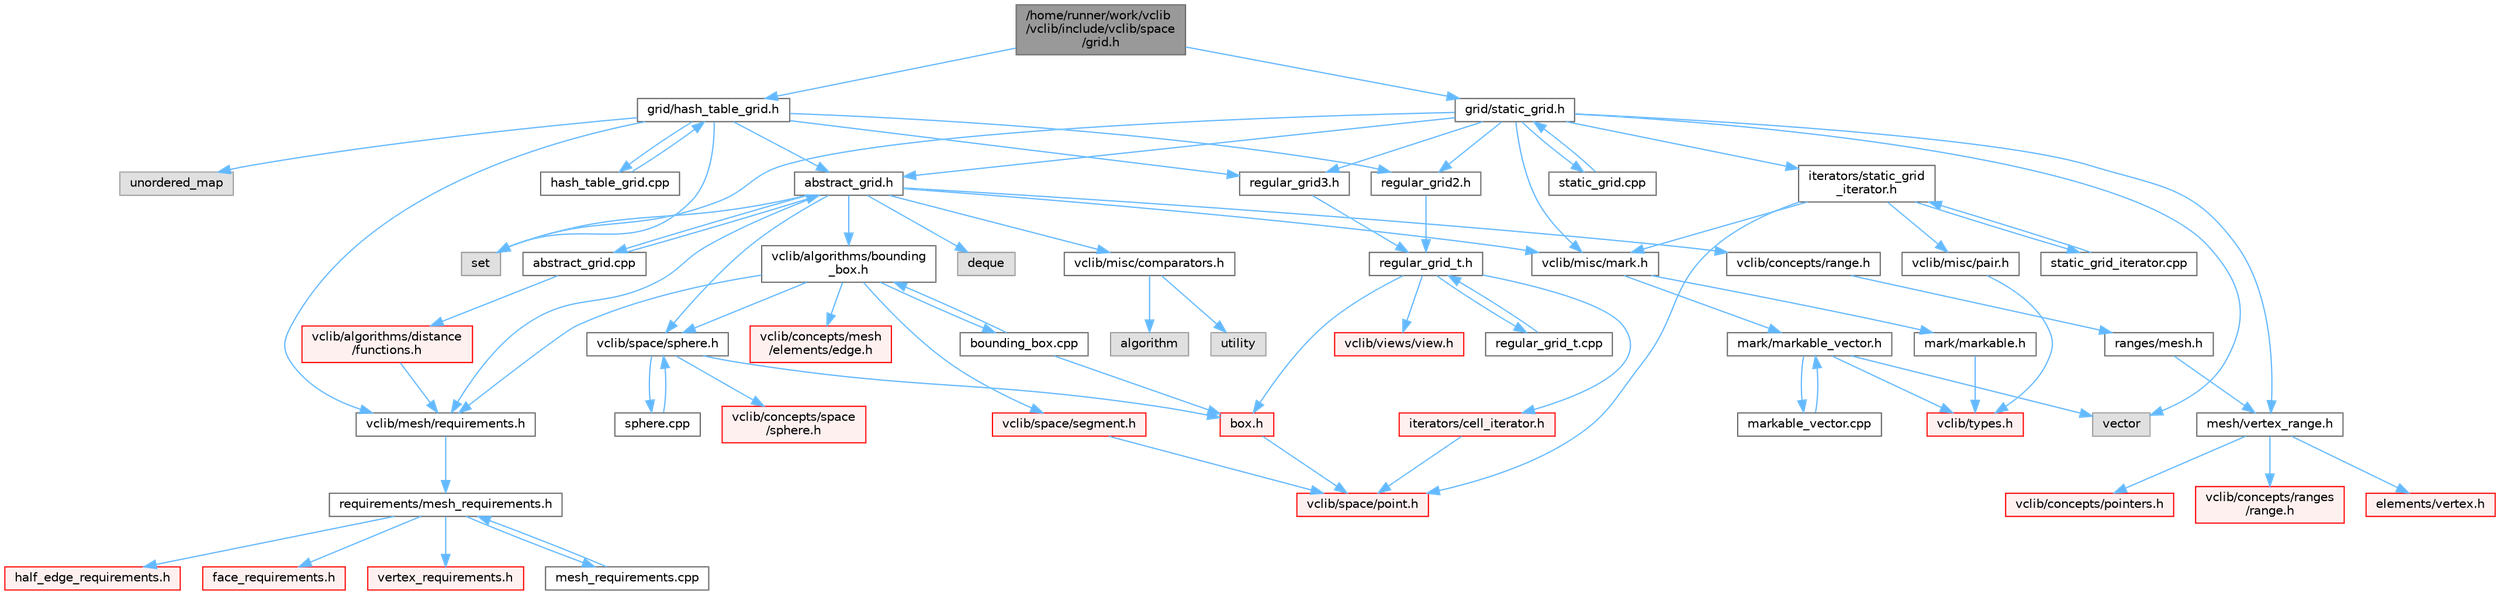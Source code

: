 digraph "/home/runner/work/vclib/vclib/include/vclib/space/grid.h"
{
 // LATEX_PDF_SIZE
  bgcolor="transparent";
  edge [fontname=Helvetica,fontsize=10,labelfontname=Helvetica,labelfontsize=10];
  node [fontname=Helvetica,fontsize=10,shape=box,height=0.2,width=0.4];
  Node1 [label="/home/runner/work/vclib\l/vclib/include/vclib/space\l/grid.h",height=0.2,width=0.4,color="gray40", fillcolor="grey60", style="filled", fontcolor="black",tooltip=" "];
  Node1 -> Node2 [color="steelblue1",style="solid"];
  Node2 [label="grid/hash_table_grid.h",height=0.2,width=0.4,color="grey40", fillcolor="white", style="filled",URL="$hash__table__grid_8h.html",tooltip=" "];
  Node2 -> Node3 [color="steelblue1",style="solid"];
  Node3 [label="set",height=0.2,width=0.4,color="grey60", fillcolor="#E0E0E0", style="filled",tooltip=" "];
  Node2 -> Node4 [color="steelblue1",style="solid"];
  Node4 [label="unordered_map",height=0.2,width=0.4,color="grey60", fillcolor="#E0E0E0", style="filled",tooltip=" "];
  Node2 -> Node5 [color="steelblue1",style="solid"];
  Node5 [label="vclib/mesh/requirements.h",height=0.2,width=0.4,color="grey40", fillcolor="white", style="filled",URL="$requirements_8h.html",tooltip=" "];
  Node5 -> Node6 [color="steelblue1",style="solid"];
  Node6 [label="requirements/mesh_requirements.h",height=0.2,width=0.4,color="grey40", fillcolor="white", style="filled",URL="$mesh__requirements_8h.html",tooltip=" "];
  Node6 -> Node7 [color="steelblue1",style="solid"];
  Node7 [label="half_edge_requirements.h",height=0.2,width=0.4,color="red", fillcolor="#FFF0F0", style="filled",URL="$half__edge__requirements_8h.html",tooltip=" "];
  Node6 -> Node155 [color="steelblue1",style="solid"];
  Node155 [label="face_requirements.h",height=0.2,width=0.4,color="red", fillcolor="#FFF0F0", style="filled",URL="$face__requirements_8h.html",tooltip=" "];
  Node6 -> Node75 [color="steelblue1",style="solid"];
  Node75 [label="vertex_requirements.h",height=0.2,width=0.4,color="red", fillcolor="#FFF0F0", style="filled",URL="$vertex__requirements_8h.html",tooltip=" "];
  Node6 -> Node180 [color="steelblue1",style="solid"];
  Node180 [label="mesh_requirements.cpp",height=0.2,width=0.4,color="grey40", fillcolor="white", style="filled",URL="$mesh__requirements_8cpp.html",tooltip=" "];
  Node180 -> Node6 [color="steelblue1",style="solid"];
  Node2 -> Node181 [color="steelblue1",style="solid"];
  Node181 [label="abstract_grid.h",height=0.2,width=0.4,color="grey40", fillcolor="white", style="filled",URL="$abstract__grid_8h.html",tooltip=" "];
  Node181 -> Node182 [color="steelblue1",style="solid"];
  Node182 [label="deque",height=0.2,width=0.4,color="grey60", fillcolor="#E0E0E0", style="filled",tooltip=" "];
  Node181 -> Node3 [color="steelblue1",style="solid"];
  Node181 -> Node183 [color="steelblue1",style="solid"];
  Node183 [label="vclib/algorithms/bounding\l_box.h",height=0.2,width=0.4,color="grey40", fillcolor="white", style="filled",URL="$algorithms_2bounding__box_8h.html",tooltip=" "];
  Node183 -> Node184 [color="steelblue1",style="solid"];
  Node184 [label="vclib/concepts/mesh\l/elements/edge.h",height=0.2,width=0.4,color="red", fillcolor="#FFF0F0", style="filled",URL="$concepts_2mesh_2elements_2edge_8h.html",tooltip=" "];
  Node183 -> Node5 [color="steelblue1",style="solid"];
  Node183 -> Node185 [color="steelblue1",style="solid"];
  Node185 [label="vclib/space/segment.h",height=0.2,width=0.4,color="red", fillcolor="#FFF0F0", style="filled",URL="$space_2segment_8h.html",tooltip=" "];
  Node185 -> Node46 [color="steelblue1",style="solid"];
  Node46 [label="vclib/space/point.h",height=0.2,width=0.4,color="red", fillcolor="#FFF0F0", style="filled",URL="$space_2point_8h.html",tooltip=" "];
  Node183 -> Node188 [color="steelblue1",style="solid"];
  Node188 [label="vclib/space/sphere.h",height=0.2,width=0.4,color="grey40", fillcolor="white", style="filled",URL="$space_2sphere_8h.html",tooltip=" "];
  Node188 -> Node189 [color="steelblue1",style="solid"];
  Node189 [label="vclib/concepts/space\l/sphere.h",height=0.2,width=0.4,color="red", fillcolor="#FFF0F0", style="filled",URL="$concepts_2space_2sphere_8h.html",tooltip=" "];
  Node188 -> Node190 [color="steelblue1",style="solid"];
  Node190 [label="box.h",height=0.2,width=0.4,color="red", fillcolor="#FFF0F0", style="filled",URL="$space_2box_8h.html",tooltip=" "];
  Node190 -> Node46 [color="steelblue1",style="solid"];
  Node188 -> Node195 [color="steelblue1",style="solid"];
  Node195 [label="sphere.cpp",height=0.2,width=0.4,color="grey40", fillcolor="white", style="filled",URL="$space_2sphere_8cpp.html",tooltip=" "];
  Node195 -> Node188 [color="steelblue1",style="solid"];
  Node183 -> Node196 [color="steelblue1",style="solid"];
  Node196 [label="bounding_box.cpp",height=0.2,width=0.4,color="grey40", fillcolor="white", style="filled",URL="$algorithms_2bounding__box_8cpp.html",tooltip=" "];
  Node196 -> Node183 [color="steelblue1",style="solid"];
  Node196 -> Node190 [color="steelblue1",style="solid"];
  Node181 -> Node197 [color="steelblue1",style="solid"];
  Node197 [label="vclib/concepts/range.h",height=0.2,width=0.4,color="grey40", fillcolor="white", style="filled",URL="$range_8h.html",tooltip=" "];
  Node197 -> Node198 [color="steelblue1",style="solid"];
  Node198 [label="ranges/mesh.h",height=0.2,width=0.4,color="grey40", fillcolor="white", style="filled",URL="$concepts_2ranges_2mesh_8h.html",tooltip=" "];
  Node198 -> Node199 [color="steelblue1",style="solid"];
  Node199 [label="mesh/vertex_range.h",height=0.2,width=0.4,color="grey40", fillcolor="white", style="filled",URL="$vertex__range_8h.html",tooltip=" "];
  Node199 -> Node200 [color="steelblue1",style="solid"];
  Node200 [label="vclib/concepts/pointers.h",height=0.2,width=0.4,color="red", fillcolor="#FFF0F0", style="filled",URL="$concepts_2pointers_8h.html",tooltip=" "];
  Node199 -> Node202 [color="steelblue1",style="solid"];
  Node202 [label="vclib/concepts/ranges\l/range.h",height=0.2,width=0.4,color="red", fillcolor="#FFF0F0", style="filled",URL="$ranges_2range_8h.html",tooltip=" "];
  Node199 -> Node73 [color="steelblue1",style="solid"];
  Node73 [label="elements/vertex.h",height=0.2,width=0.4,color="red", fillcolor="#FFF0F0", style="filled",URL="$concepts_2mesh_2elements_2vertex_8h.html",tooltip=" "];
  Node181 -> Node5 [color="steelblue1",style="solid"];
  Node181 -> Node204 [color="steelblue1",style="solid"];
  Node204 [label="vclib/misc/comparators.h",height=0.2,width=0.4,color="grey40", fillcolor="white", style="filled",URL="$comparators_8h.html",tooltip=" "];
  Node204 -> Node95 [color="steelblue1",style="solid"];
  Node95 [label="algorithm",height=0.2,width=0.4,color="grey60", fillcolor="#E0E0E0", style="filled",tooltip=" "];
  Node204 -> Node205 [color="steelblue1",style="solid"];
  Node205 [label="utility",height=0.2,width=0.4,color="grey60", fillcolor="#E0E0E0", style="filled",tooltip=" "];
  Node181 -> Node206 [color="steelblue1",style="solid"];
  Node206 [label="vclib/misc/mark.h",height=0.2,width=0.4,color="grey40", fillcolor="white", style="filled",URL="$misc_2mark_8h.html",tooltip=" "];
  Node206 -> Node207 [color="steelblue1",style="solid"];
  Node207 [label="mark/markable.h",height=0.2,width=0.4,color="grey40", fillcolor="white", style="filled",URL="$markable_8h.html",tooltip=" "];
  Node207 -> Node13 [color="steelblue1",style="solid"];
  Node13 [label="vclib/types.h",height=0.2,width=0.4,color="red", fillcolor="#FFF0F0", style="filled",URL="$types_8h.html",tooltip=" "];
  Node206 -> Node208 [color="steelblue1",style="solid"];
  Node208 [label="mark/markable_vector.h",height=0.2,width=0.4,color="grey40", fillcolor="white", style="filled",URL="$markable__vector_8h.html",tooltip=" "];
  Node208 -> Node11 [color="steelblue1",style="solid"];
  Node11 [label="vector",height=0.2,width=0.4,color="grey60", fillcolor="#E0E0E0", style="filled",tooltip=" "];
  Node208 -> Node13 [color="steelblue1",style="solid"];
  Node208 -> Node209 [color="steelblue1",style="solid"];
  Node209 [label="markable_vector.cpp",height=0.2,width=0.4,color="grey40", fillcolor="white", style="filled",URL="$markable__vector_8cpp.html",tooltip=" "];
  Node209 -> Node208 [color="steelblue1",style="solid"];
  Node181 -> Node188 [color="steelblue1",style="solid"];
  Node181 -> Node210 [color="steelblue1",style="solid"];
  Node210 [label="abstract_grid.cpp",height=0.2,width=0.4,color="grey40", fillcolor="white", style="filled",URL="$abstract__grid_8cpp.html",tooltip=" "];
  Node210 -> Node181 [color="steelblue1",style="solid"];
  Node210 -> Node211 [color="steelblue1",style="solid"];
  Node211 [label="vclib/algorithms/distance\l/functions.h",height=0.2,width=0.4,color="red", fillcolor="#FFF0F0", style="filled",URL="$distance_2functions_8h.html",tooltip=" "];
  Node211 -> Node5 [color="steelblue1",style="solid"];
  Node2 -> Node246 [color="steelblue1",style="solid"];
  Node246 [label="regular_grid2.h",height=0.2,width=0.4,color="grey40", fillcolor="white", style="filled",URL="$regular__grid2_8h.html",tooltip=" "];
  Node246 -> Node247 [color="steelblue1",style="solid"];
  Node247 [label="regular_grid_t.h",height=0.2,width=0.4,color="grey40", fillcolor="white", style="filled",URL="$regular__grid__t_8h.html",tooltip=" "];
  Node247 -> Node248 [color="steelblue1",style="solid"];
  Node248 [label="iterators/cell_iterator.h",height=0.2,width=0.4,color="red", fillcolor="#FFF0F0", style="filled",URL="$cell__iterator_8h.html",tooltip=" "];
  Node248 -> Node46 [color="steelblue1",style="solid"];
  Node247 -> Node91 [color="steelblue1",style="solid"];
  Node91 [label="vclib/views/view.h",height=0.2,width=0.4,color="red", fillcolor="#FFF0F0", style="filled",URL="$view_8h.html",tooltip=" "];
  Node247 -> Node190 [color="steelblue1",style="solid"];
  Node247 -> Node250 [color="steelblue1",style="solid"];
  Node250 [label="regular_grid_t.cpp",height=0.2,width=0.4,color="grey40", fillcolor="white", style="filled",URL="$regular__grid__t_8cpp.html",tooltip=" "];
  Node250 -> Node247 [color="steelblue1",style="solid"];
  Node2 -> Node251 [color="steelblue1",style="solid"];
  Node251 [label="regular_grid3.h",height=0.2,width=0.4,color="grey40", fillcolor="white", style="filled",URL="$regular__grid3_8h.html",tooltip=" "];
  Node251 -> Node247 [color="steelblue1",style="solid"];
  Node2 -> Node252 [color="steelblue1",style="solid"];
  Node252 [label="hash_table_grid.cpp",height=0.2,width=0.4,color="grey40", fillcolor="white", style="filled",URL="$hash__table__grid_8cpp.html",tooltip=" "];
  Node252 -> Node2 [color="steelblue1",style="solid"];
  Node1 -> Node253 [color="steelblue1",style="solid"];
  Node253 [label="grid/static_grid.h",height=0.2,width=0.4,color="grey40", fillcolor="white", style="filled",URL="$static__grid_8h.html",tooltip=" "];
  Node253 -> Node3 [color="steelblue1",style="solid"];
  Node253 -> Node11 [color="steelblue1",style="solid"];
  Node253 -> Node206 [color="steelblue1",style="solid"];
  Node253 -> Node181 [color="steelblue1",style="solid"];
  Node253 -> Node246 [color="steelblue1",style="solid"];
  Node253 -> Node251 [color="steelblue1",style="solid"];
  Node253 -> Node254 [color="steelblue1",style="solid"];
  Node254 [label="iterators/static_grid\l_iterator.h",height=0.2,width=0.4,color="grey40", fillcolor="white", style="filled",URL="$static__grid__iterator_8h.html",tooltip=" "];
  Node254 -> Node206 [color="steelblue1",style="solid"];
  Node254 -> Node255 [color="steelblue1",style="solid"];
  Node255 [label="vclib/misc/pair.h",height=0.2,width=0.4,color="grey40", fillcolor="white", style="filled",URL="$pair_8h.html",tooltip=" "];
  Node255 -> Node13 [color="steelblue1",style="solid"];
  Node254 -> Node46 [color="steelblue1",style="solid"];
  Node254 -> Node256 [color="steelblue1",style="solid"];
  Node256 [label="static_grid_iterator.cpp",height=0.2,width=0.4,color="grey40", fillcolor="white", style="filled",URL="$static__grid__iterator_8cpp.html",tooltip=" "];
  Node256 -> Node254 [color="steelblue1",style="solid"];
  Node253 -> Node199 [color="steelblue1",style="solid"];
  Node253 -> Node257 [color="steelblue1",style="solid"];
  Node257 [label="static_grid.cpp",height=0.2,width=0.4,color="grey40", fillcolor="white", style="filled",URL="$static__grid_8cpp.html",tooltip=" "];
  Node257 -> Node253 [color="steelblue1",style="solid"];
}
